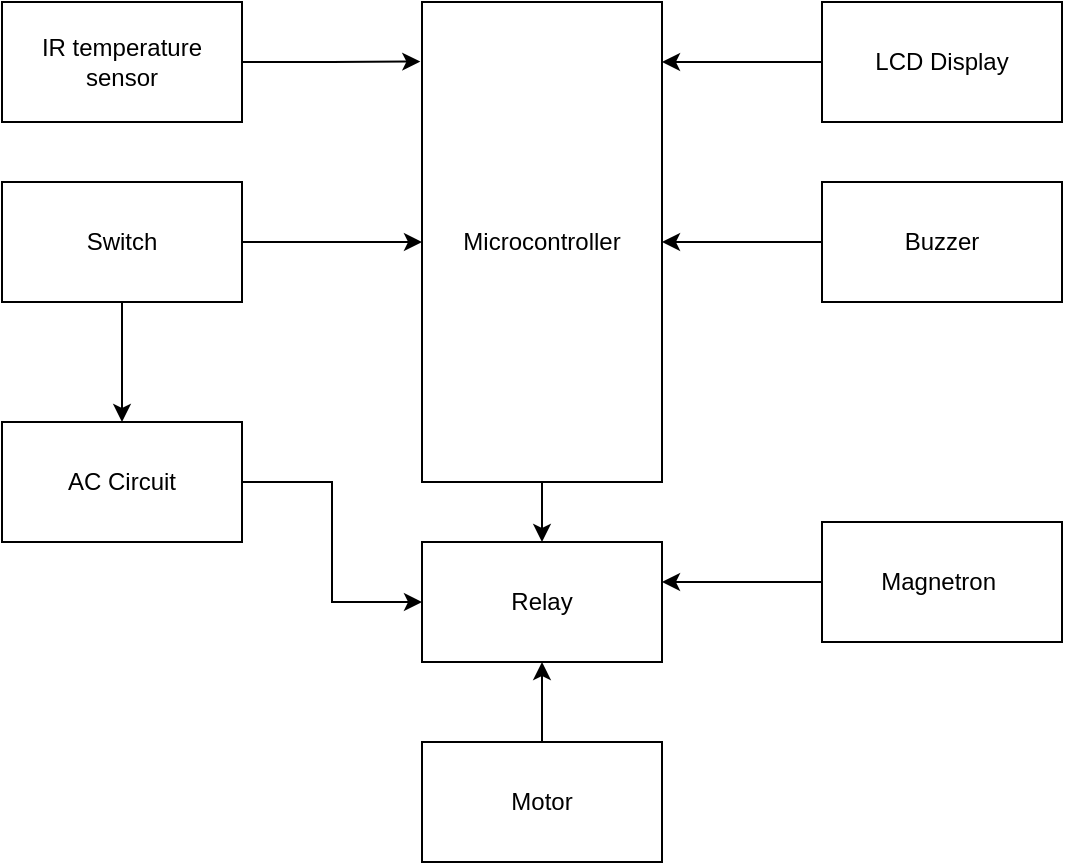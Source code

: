 <mxfile version="16.6.1" type="github">
  <diagram id="R2lEEEUBdFMjLlhIrx00" name="Page-1">
    <mxGraphModel dx="1038" dy="547" grid="1" gridSize="10" guides="1" tooltips="1" connect="1" arrows="1" fold="1" page="1" pageScale="1" pageWidth="850" pageHeight="1100" math="0" shadow="0" extFonts="Permanent Marker^https://fonts.googleapis.com/css?family=Permanent+Marker">
      <root>
        <mxCell id="0" />
        <mxCell id="1" parent="0" />
        <mxCell id="xbK4Z9qTtfeHRQF7SksS-20" value="" style="edgeStyle=orthogonalEdgeStyle;rounded=0;orthogonalLoop=1;jettySize=auto;html=1;" edge="1" parent="1" source="xbK4Z9qTtfeHRQF7SksS-1" target="xbK4Z9qTtfeHRQF7SksS-13">
          <mxGeometry relative="1" as="geometry" />
        </mxCell>
        <mxCell id="xbK4Z9qTtfeHRQF7SksS-1" value="Microcontroller" style="rounded=0;whiteSpace=wrap;html=1;" vertex="1" parent="1">
          <mxGeometry x="370" y="110" width="120" height="240" as="geometry" />
        </mxCell>
        <mxCell id="xbK4Z9qTtfeHRQF7SksS-28" style="edgeStyle=orthogonalEdgeStyle;rounded=0;orthogonalLoop=1;jettySize=auto;html=1;entryX=-0.007;entryY=0.124;entryDx=0;entryDy=0;entryPerimeter=0;" edge="1" parent="1" source="xbK4Z9qTtfeHRQF7SksS-5" target="xbK4Z9qTtfeHRQF7SksS-1">
          <mxGeometry relative="1" as="geometry" />
        </mxCell>
        <mxCell id="xbK4Z9qTtfeHRQF7SksS-5" value="IR temperature sensor" style="rounded=0;whiteSpace=wrap;html=1;" vertex="1" parent="1">
          <mxGeometry x="160" y="110" width="120" height="60" as="geometry" />
        </mxCell>
        <mxCell id="xbK4Z9qTtfeHRQF7SksS-19" value="" style="edgeStyle=orthogonalEdgeStyle;rounded=0;orthogonalLoop=1;jettySize=auto;html=1;" edge="1" parent="1" source="xbK4Z9qTtfeHRQF7SksS-6">
          <mxGeometry relative="1" as="geometry">
            <mxPoint x="490" y="140" as="targetPoint" />
          </mxGeometry>
        </mxCell>
        <mxCell id="xbK4Z9qTtfeHRQF7SksS-6" value="LCD Display" style="rounded=0;whiteSpace=wrap;html=1;" vertex="1" parent="1">
          <mxGeometry x="570" y="110" width="120" height="60" as="geometry" />
        </mxCell>
        <mxCell id="xbK4Z9qTtfeHRQF7SksS-17" value="" style="edgeStyle=orthogonalEdgeStyle;rounded=0;orthogonalLoop=1;jettySize=auto;html=1;" edge="1" parent="1" source="xbK4Z9qTtfeHRQF7SksS-9" target="xbK4Z9qTtfeHRQF7SksS-1">
          <mxGeometry relative="1" as="geometry" />
        </mxCell>
        <mxCell id="xbK4Z9qTtfeHRQF7SksS-9" value="Buzzer" style="rounded=0;whiteSpace=wrap;html=1;" vertex="1" parent="1">
          <mxGeometry x="570" y="200" width="120" height="60" as="geometry" />
        </mxCell>
        <mxCell id="xbK4Z9qTtfeHRQF7SksS-30" value="" style="edgeStyle=orthogonalEdgeStyle;rounded=0;orthogonalLoop=1;jettySize=auto;html=1;" edge="1" parent="1" source="xbK4Z9qTtfeHRQF7SksS-10" target="xbK4Z9qTtfeHRQF7SksS-13">
          <mxGeometry relative="1" as="geometry">
            <Array as="points">
              <mxPoint x="510" y="400" />
              <mxPoint x="510" y="400" />
            </Array>
          </mxGeometry>
        </mxCell>
        <mxCell id="xbK4Z9qTtfeHRQF7SksS-10" value="Magnetron&amp;nbsp;" style="rounded=0;whiteSpace=wrap;html=1;" vertex="1" parent="1">
          <mxGeometry x="570" y="370" width="120" height="60" as="geometry" />
        </mxCell>
        <mxCell id="xbK4Z9qTtfeHRQF7SksS-23" value="" style="edgeStyle=orthogonalEdgeStyle;rounded=0;orthogonalLoop=1;jettySize=auto;html=1;" edge="1" parent="1" source="xbK4Z9qTtfeHRQF7SksS-11" target="xbK4Z9qTtfeHRQF7SksS-1">
          <mxGeometry relative="1" as="geometry" />
        </mxCell>
        <mxCell id="xbK4Z9qTtfeHRQF7SksS-29" value="" style="edgeStyle=orthogonalEdgeStyle;rounded=0;orthogonalLoop=1;jettySize=auto;html=1;" edge="1" parent="1" source="xbK4Z9qTtfeHRQF7SksS-11" target="xbK4Z9qTtfeHRQF7SksS-12">
          <mxGeometry relative="1" as="geometry" />
        </mxCell>
        <mxCell id="xbK4Z9qTtfeHRQF7SksS-11" value="Switch" style="rounded=0;whiteSpace=wrap;html=1;" vertex="1" parent="1">
          <mxGeometry x="160" y="200" width="120" height="60" as="geometry" />
        </mxCell>
        <mxCell id="xbK4Z9qTtfeHRQF7SksS-32" value="" style="edgeStyle=orthogonalEdgeStyle;rounded=0;orthogonalLoop=1;jettySize=auto;html=1;" edge="1" parent="1" source="xbK4Z9qTtfeHRQF7SksS-12" target="xbK4Z9qTtfeHRQF7SksS-13">
          <mxGeometry relative="1" as="geometry" />
        </mxCell>
        <mxCell id="xbK4Z9qTtfeHRQF7SksS-12" value="AC Circuit" style="rounded=0;whiteSpace=wrap;html=1;" vertex="1" parent="1">
          <mxGeometry x="160" y="320" width="120" height="60" as="geometry" />
        </mxCell>
        <mxCell id="xbK4Z9qTtfeHRQF7SksS-13" value="Relay" style="rounded=0;whiteSpace=wrap;html=1;" vertex="1" parent="1">
          <mxGeometry x="370" y="380" width="120" height="60" as="geometry" />
        </mxCell>
        <mxCell id="xbK4Z9qTtfeHRQF7SksS-33" value="" style="edgeStyle=orthogonalEdgeStyle;rounded=0;orthogonalLoop=1;jettySize=auto;html=1;" edge="1" parent="1" source="xbK4Z9qTtfeHRQF7SksS-14" target="xbK4Z9qTtfeHRQF7SksS-13">
          <mxGeometry relative="1" as="geometry" />
        </mxCell>
        <mxCell id="xbK4Z9qTtfeHRQF7SksS-14" value="Motor" style="rounded=0;whiteSpace=wrap;html=1;" vertex="1" parent="1">
          <mxGeometry x="370" y="480" width="120" height="60" as="geometry" />
        </mxCell>
      </root>
    </mxGraphModel>
  </diagram>
</mxfile>

